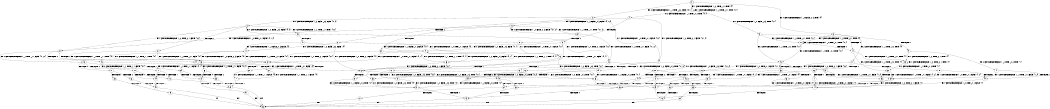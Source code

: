 digraph BCG {
size = "7, 10.5";
center = TRUE;
node [shape = circle];
0 [peripheries = 2];
0 -> 1 [label = "EX !1 !ATOMIC_EXCH_BRANCH (1, +0, TRUE, +0, 1, TRUE) !{0}"];
0 -> 2 [label = "EX !2 !ATOMIC_EXCH_BRANCH (1, +1, TRUE, +0, 2, TRUE) !{0}"];
0 -> 3 [label = "EX !0 !ATOMIC_EXCH_BRANCH (1, +0, FALSE, +0, 3, TRUE) !{0}"];
1 -> 4 [label = "EX !2 !ATOMIC_EXCH_BRANCH (1, +1, TRUE, +0, 2, TRUE) !{0, 1}"];
1 -> 5 [label = "EX !0 !ATOMIC_EXCH_BRANCH (1, +0, FALSE, +0, 3, TRUE) !{0, 1}"];
1 -> 1 [label = "EX !1 !ATOMIC_EXCH_BRANCH (1, +0, TRUE, +0, 1, TRUE) !{0, 1}"];
2 -> 6 [label = "TERMINATE !2"];
2 -> 7 [label = "EX !1 !ATOMIC_EXCH_BRANCH (1, +0, TRUE, +0, 1, FALSE) !{0, 2}"];
2 -> 8 [label = "EX !0 !ATOMIC_EXCH_BRANCH (1, +0, FALSE, +0, 3, FALSE) !{0, 2}"];
3 -> 9 [label = "TERMINATE !0"];
3 -> 10 [label = "EX !1 !ATOMIC_EXCH_BRANCH (1, +0, TRUE, +0, 1, TRUE) !{0}"];
3 -> 11 [label = "EX !2 !ATOMIC_EXCH_BRANCH (1, +1, TRUE, +0, 2, TRUE) !{0}"];
4 -> 12 [label = "TERMINATE !2"];
4 -> 13 [label = "EX !0 !ATOMIC_EXCH_BRANCH (1, +0, FALSE, +0, 3, FALSE) !{0, 1, 2}"];
4 -> 7 [label = "EX !1 !ATOMIC_EXCH_BRANCH (1, +0, TRUE, +0, 1, FALSE) !{0, 1, 2}"];
5 -> 14 [label = "TERMINATE !0"];
5 -> 15 [label = "EX !2 !ATOMIC_EXCH_BRANCH (1, +1, TRUE, +0, 2, TRUE) !{0, 1}"];
5 -> 10 [label = "EX !1 !ATOMIC_EXCH_BRANCH (1, +0, TRUE, +0, 1, TRUE) !{0, 1}"];
6 -> 16 [label = "EX !1 !ATOMIC_EXCH_BRANCH (1, +0, TRUE, +0, 1, FALSE) !{0}"];
6 -> 17 [label = "EX !0 !ATOMIC_EXCH_BRANCH (1, +0, FALSE, +0, 3, FALSE) !{0}"];
7 -> 18 [label = "TERMINATE !1"];
7 -> 19 [label = "TERMINATE !2"];
7 -> 20 [label = "EX !0 !ATOMIC_EXCH_BRANCH (1, +0, FALSE, +0, 3, TRUE) !{0, 1, 2}"];
8 -> 21 [label = "TERMINATE !2"];
8 -> 22 [label = "EX !1 !ATOMIC_EXCH_BRANCH (1, +0, TRUE, +0, 1, FALSE) !{0, 2}"];
8 -> 23 [label = "EX !0 !ATOMIC_EXCH_BRANCH (1, +1, TRUE, +1, 1, TRUE) !{0, 2}"];
9 -> 24 [label = "EX !2 !ATOMIC_EXCH_BRANCH (1, +1, TRUE, +0, 2, TRUE) !{1}"];
9 -> 25 [label = "EX !1 !ATOMIC_EXCH_BRANCH (1, +0, TRUE, +0, 1, TRUE) !{1}"];
10 -> 14 [label = "TERMINATE !0"];
10 -> 15 [label = "EX !2 !ATOMIC_EXCH_BRANCH (1, +1, TRUE, +0, 2, TRUE) !{0, 1}"];
10 -> 10 [label = "EX !1 !ATOMIC_EXCH_BRANCH (1, +0, TRUE, +0, 1, TRUE) !{0, 1}"];
11 -> 26 [label = "TERMINATE !2"];
11 -> 27 [label = "TERMINATE !0"];
11 -> 28 [label = "EX !1 !ATOMIC_EXCH_BRANCH (1, +0, TRUE, +0, 1, FALSE) !{0, 2}"];
12 -> 29 [label = "EX !0 !ATOMIC_EXCH_BRANCH (1, +0, FALSE, +0, 3, FALSE) !{0, 1}"];
12 -> 16 [label = "EX !1 !ATOMIC_EXCH_BRANCH (1, +0, TRUE, +0, 1, FALSE) !{0, 1}"];
13 -> 30 [label = "TERMINATE !2"];
13 -> 22 [label = "EX !1 !ATOMIC_EXCH_BRANCH (1, +0, TRUE, +0, 1, FALSE) !{0, 1, 2}"];
13 -> 31 [label = "EX !0 !ATOMIC_EXCH_BRANCH (1, +1, TRUE, +1, 1, TRUE) !{0, 1, 2}"];
14 -> 32 [label = "EX !2 !ATOMIC_EXCH_BRANCH (1, +1, TRUE, +0, 2, TRUE) !{1}"];
14 -> 25 [label = "EX !1 !ATOMIC_EXCH_BRANCH (1, +0, TRUE, +0, 1, TRUE) !{1}"];
15 -> 33 [label = "TERMINATE !2"];
15 -> 34 [label = "TERMINATE !0"];
15 -> 28 [label = "EX !1 !ATOMIC_EXCH_BRANCH (1, +0, TRUE, +0, 1, FALSE) !{0, 1, 2}"];
16 -> 35 [label = "TERMINATE !1"];
16 -> 36 [label = "EX !0 !ATOMIC_EXCH_BRANCH (1, +0, FALSE, +0, 3, TRUE) !{0, 1}"];
17 -> 37 [label = "EX !1 !ATOMIC_EXCH_BRANCH (1, +0, TRUE, +0, 1, FALSE) !{0}"];
17 -> 38 [label = "EX !0 !ATOMIC_EXCH_BRANCH (1, +1, TRUE, +1, 1, TRUE) !{0}"];
18 -> 39 [label = "TERMINATE !2"];
18 -> 40 [label = "EX !0 !ATOMIC_EXCH_BRANCH (1, +0, FALSE, +0, 3, TRUE) !{0, 2}"];
19 -> 35 [label = "TERMINATE !1"];
19 -> 36 [label = "EX !0 !ATOMIC_EXCH_BRANCH (1, +0, FALSE, +0, 3, TRUE) !{0, 1}"];
20 -> 41 [label = "TERMINATE !1"];
20 -> 42 [label = "TERMINATE !2"];
20 -> 43 [label = "TERMINATE !0"];
21 -> 37 [label = "EX !1 !ATOMIC_EXCH_BRANCH (1, +0, TRUE, +0, 1, FALSE) !{0}"];
21 -> 38 [label = "EX !0 !ATOMIC_EXCH_BRANCH (1, +1, TRUE, +1, 1, TRUE) !{0}"];
22 -> 44 [label = "TERMINATE !1"];
22 -> 45 [label = "TERMINATE !2"];
22 -> 46 [label = "EX !0 !ATOMIC_EXCH_BRANCH (1, +1, TRUE, +1, 1, FALSE) !{0, 1, 2}"];
23 -> 47 [label = "TERMINATE !2"];
23 -> 48 [label = "EX !1 !ATOMIC_EXCH_BRANCH (1, +0, TRUE, +0, 1, FALSE) !{0, 2}"];
23 -> 8 [label = "EX !0 !ATOMIC_EXCH_BRANCH (1, +0, FALSE, +0, 3, FALSE) !{0, 2}"];
24 -> 49 [label = "TERMINATE !2"];
24 -> 50 [label = "EX !1 !ATOMIC_EXCH_BRANCH (1, +0, TRUE, +0, 1, FALSE) !{1, 2}"];
25 -> 32 [label = "EX !2 !ATOMIC_EXCH_BRANCH (1, +1, TRUE, +0, 2, TRUE) !{1}"];
25 -> 25 [label = "EX !1 !ATOMIC_EXCH_BRANCH (1, +0, TRUE, +0, 1, TRUE) !{1}"];
26 -> 51 [label = "TERMINATE !0"];
26 -> 52 [label = "EX !1 !ATOMIC_EXCH_BRANCH (1, +0, TRUE, +0, 1, FALSE) !{0}"];
27 -> 49 [label = "TERMINATE !2"];
27 -> 50 [label = "EX !1 !ATOMIC_EXCH_BRANCH (1, +0, TRUE, +0, 1, FALSE) !{1, 2}"];
28 -> 41 [label = "TERMINATE !1"];
28 -> 42 [label = "TERMINATE !2"];
28 -> 43 [label = "TERMINATE !0"];
29 -> 37 [label = "EX !1 !ATOMIC_EXCH_BRANCH (1, +0, TRUE, +0, 1, FALSE) !{0, 1}"];
29 -> 53 [label = "EX !0 !ATOMIC_EXCH_BRANCH (1, +1, TRUE, +1, 1, TRUE) !{0, 1}"];
30 -> 37 [label = "EX !1 !ATOMIC_EXCH_BRANCH (1, +0, TRUE, +0, 1, FALSE) !{0, 1}"];
30 -> 53 [label = "EX !0 !ATOMIC_EXCH_BRANCH (1, +1, TRUE, +1, 1, TRUE) !{0, 1}"];
31 -> 54 [label = "TERMINATE !2"];
31 -> 48 [label = "EX !1 !ATOMIC_EXCH_BRANCH (1, +0, TRUE, +0, 1, FALSE) !{0, 1, 2}"];
31 -> 13 [label = "EX !0 !ATOMIC_EXCH_BRANCH (1, +0, FALSE, +0, 3, FALSE) !{0, 1, 2}"];
32 -> 55 [label = "TERMINATE !2"];
32 -> 50 [label = "EX !1 !ATOMIC_EXCH_BRANCH (1, +0, TRUE, +0, 1, FALSE) !{1, 2}"];
33 -> 56 [label = "TERMINATE !0"];
33 -> 52 [label = "EX !1 !ATOMIC_EXCH_BRANCH (1, +0, TRUE, +0, 1, FALSE) !{0, 1}"];
34 -> 55 [label = "TERMINATE !2"];
34 -> 50 [label = "EX !1 !ATOMIC_EXCH_BRANCH (1, +0, TRUE, +0, 1, FALSE) !{1, 2}"];
35 -> 57 [label = "EX !0 !ATOMIC_EXCH_BRANCH (1, +0, FALSE, +0, 3, TRUE) !{0}"];
36 -> 58 [label = "TERMINATE !1"];
36 -> 59 [label = "TERMINATE !0"];
37 -> 60 [label = "TERMINATE !1"];
37 -> 61 [label = "EX !0 !ATOMIC_EXCH_BRANCH (1, +1, TRUE, +1, 1, FALSE) !{0, 1}"];
38 -> 62 [label = "EX !1 !ATOMIC_EXCH_BRANCH (1, +0, TRUE, +0, 1, FALSE) !{0}"];
38 -> 17 [label = "EX !0 !ATOMIC_EXCH_BRANCH (1, +0, FALSE, +0, 3, FALSE) !{0}"];
39 -> 57 [label = "EX !0 !ATOMIC_EXCH_BRANCH (1, +0, FALSE, +0, 3, TRUE) !{0}"];
40 -> 63 [label = "TERMINATE !2"];
40 -> 64 [label = "TERMINATE !0"];
41 -> 63 [label = "TERMINATE !2"];
41 -> 64 [label = "TERMINATE !0"];
42 -> 58 [label = "TERMINATE !1"];
42 -> 59 [label = "TERMINATE !0"];
43 -> 65 [label = "TERMINATE !1"];
43 -> 66 [label = "TERMINATE !2"];
44 -> 67 [label = "TERMINATE !2"];
44 -> 68 [label = "EX !0 !ATOMIC_EXCH_BRANCH (1, +1, TRUE, +1, 1, FALSE) !{0, 2}"];
45 -> 60 [label = "TERMINATE !1"];
45 -> 61 [label = "EX !0 !ATOMIC_EXCH_BRANCH (1, +1, TRUE, +1, 1, FALSE) !{0, 1}"];
46 -> 69 [label = "TERMINATE !1"];
46 -> 70 [label = "TERMINATE !2"];
46 -> 71 [label = "TERMINATE !0"];
47 -> 62 [label = "EX !1 !ATOMIC_EXCH_BRANCH (1, +0, TRUE, +0, 1, FALSE) !{0}"];
47 -> 17 [label = "EX !0 !ATOMIC_EXCH_BRANCH (1, +0, FALSE, +0, 3, FALSE) !{0}"];
48 -> 72 [label = "TERMINATE !1"];
48 -> 73 [label = "TERMINATE !2"];
48 -> 20 [label = "EX !0 !ATOMIC_EXCH_BRANCH (1, +0, FALSE, +0, 3, TRUE) !{0, 1, 2}"];
49 -> 74 [label = "EX !1 !ATOMIC_EXCH_BRANCH (1, +0, TRUE, +0, 1, FALSE) !{1}"];
50 -> 65 [label = "TERMINATE !1"];
50 -> 66 [label = "TERMINATE !2"];
51 -> 74 [label = "EX !1 !ATOMIC_EXCH_BRANCH (1, +0, TRUE, +0, 1, FALSE) !{1}"];
52 -> 58 [label = "TERMINATE !1"];
52 -> 59 [label = "TERMINATE !0"];
53 -> 62 [label = "EX !1 !ATOMIC_EXCH_BRANCH (1, +0, TRUE, +0, 1, FALSE) !{0, 1}"];
53 -> 29 [label = "EX !0 !ATOMIC_EXCH_BRANCH (1, +0, FALSE, +0, 3, FALSE) !{0, 1}"];
54 -> 62 [label = "EX !1 !ATOMIC_EXCH_BRANCH (1, +0, TRUE, +0, 1, FALSE) !{0, 1}"];
54 -> 29 [label = "EX !0 !ATOMIC_EXCH_BRANCH (1, +0, FALSE, +0, 3, FALSE) !{0, 1}"];
55 -> 74 [label = "EX !1 !ATOMIC_EXCH_BRANCH (1, +0, TRUE, +0, 1, FALSE) !{1}"];
56 -> 74 [label = "EX !1 !ATOMIC_EXCH_BRANCH (1, +0, TRUE, +0, 1, FALSE) !{1}"];
57 -> 75 [label = "TERMINATE !0"];
58 -> 75 [label = "TERMINATE !0"];
59 -> 76 [label = "TERMINATE !1"];
60 -> 77 [label = "EX !0 !ATOMIC_EXCH_BRANCH (1, +1, TRUE, +1, 1, FALSE) !{0}"];
61 -> 78 [label = "TERMINATE !1"];
61 -> 79 [label = "TERMINATE !0"];
62 -> 80 [label = "TERMINATE !1"];
62 -> 36 [label = "EX !0 !ATOMIC_EXCH_BRANCH (1, +0, FALSE, +0, 3, TRUE) !{0, 1}"];
63 -> 75 [label = "TERMINATE !0"];
64 -> 81 [label = "TERMINATE !2"];
65 -> 82 [label = "TERMINATE !2"];
66 -> 76 [label = "TERMINATE !1"];
67 -> 77 [label = "EX !0 !ATOMIC_EXCH_BRANCH (1, +1, TRUE, +1, 1, FALSE) !{0}"];
68 -> 83 [label = "TERMINATE !2"];
68 -> 84 [label = "TERMINATE !0"];
69 -> 83 [label = "TERMINATE !2"];
69 -> 84 [label = "TERMINATE !0"];
70 -> 78 [label = "TERMINATE !1"];
70 -> 79 [label = "TERMINATE !0"];
71 -> 85 [label = "TERMINATE !1"];
71 -> 86 [label = "TERMINATE !2"];
72 -> 87 [label = "TERMINATE !2"];
72 -> 40 [label = "EX !0 !ATOMIC_EXCH_BRANCH (1, +0, FALSE, +0, 3, TRUE) !{0, 2}"];
73 -> 80 [label = "TERMINATE !1"];
73 -> 36 [label = "EX !0 !ATOMIC_EXCH_BRANCH (1, +0, FALSE, +0, 3, TRUE) !{0, 1}"];
74 -> 76 [label = "TERMINATE !1"];
75 -> 88 [label = "exit"];
76 -> 88 [label = "exit"];
77 -> 89 [label = "TERMINATE !0"];
78 -> 89 [label = "TERMINATE !0"];
79 -> 90 [label = "TERMINATE !1"];
80 -> 57 [label = "EX !0 !ATOMIC_EXCH_BRANCH (1, +0, FALSE, +0, 3, TRUE) !{0}"];
81 -> 88 [label = "exit"];
82 -> 88 [label = "exit"];
83 -> 89 [label = "TERMINATE !0"];
84 -> 91 [label = "TERMINATE !2"];
85 -> 92 [label = "TERMINATE !2"];
86 -> 90 [label = "TERMINATE !1"];
87 -> 57 [label = "EX !0 !ATOMIC_EXCH_BRANCH (1, +0, FALSE, +0, 3, TRUE) !{0}"];
89 -> 88 [label = "exit"];
90 -> 88 [label = "exit"];
91 -> 88 [label = "exit"];
92 -> 88 [label = "exit"];
}
